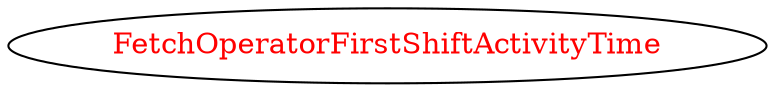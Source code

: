 digraph dependencyGraph {
 concentrate=true;
 ranksep="2.0";
 rankdir="LR"; 
 splines="ortho";
"FetchOperatorFirstShiftActivityTime" [fontcolor="red"];
}